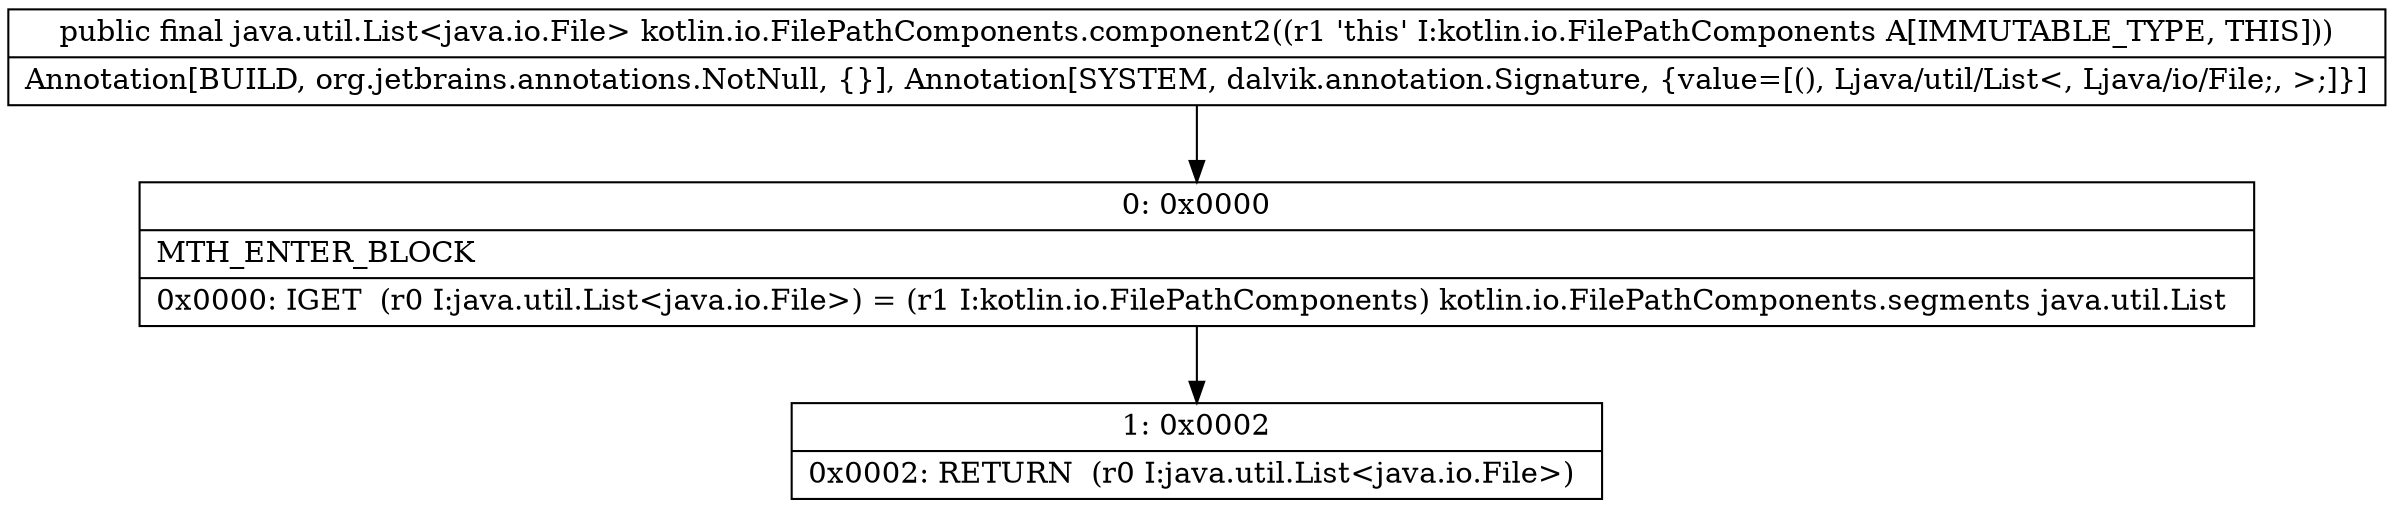 digraph "CFG forkotlin.io.FilePathComponents.component2()Ljava\/util\/List;" {
Node_0 [shape=record,label="{0\:\ 0x0000|MTH_ENTER_BLOCK\l|0x0000: IGET  (r0 I:java.util.List\<java.io.File\>) = (r1 I:kotlin.io.FilePathComponents) kotlin.io.FilePathComponents.segments java.util.List \l}"];
Node_1 [shape=record,label="{1\:\ 0x0002|0x0002: RETURN  (r0 I:java.util.List\<java.io.File\>) \l}"];
MethodNode[shape=record,label="{public final java.util.List\<java.io.File\> kotlin.io.FilePathComponents.component2((r1 'this' I:kotlin.io.FilePathComponents A[IMMUTABLE_TYPE, THIS]))  | Annotation[BUILD, org.jetbrains.annotations.NotNull, \{\}], Annotation[SYSTEM, dalvik.annotation.Signature, \{value=[(), Ljava\/util\/List\<, Ljava\/io\/File;, \>;]\}]\l}"];
MethodNode -> Node_0;
Node_0 -> Node_1;
}

